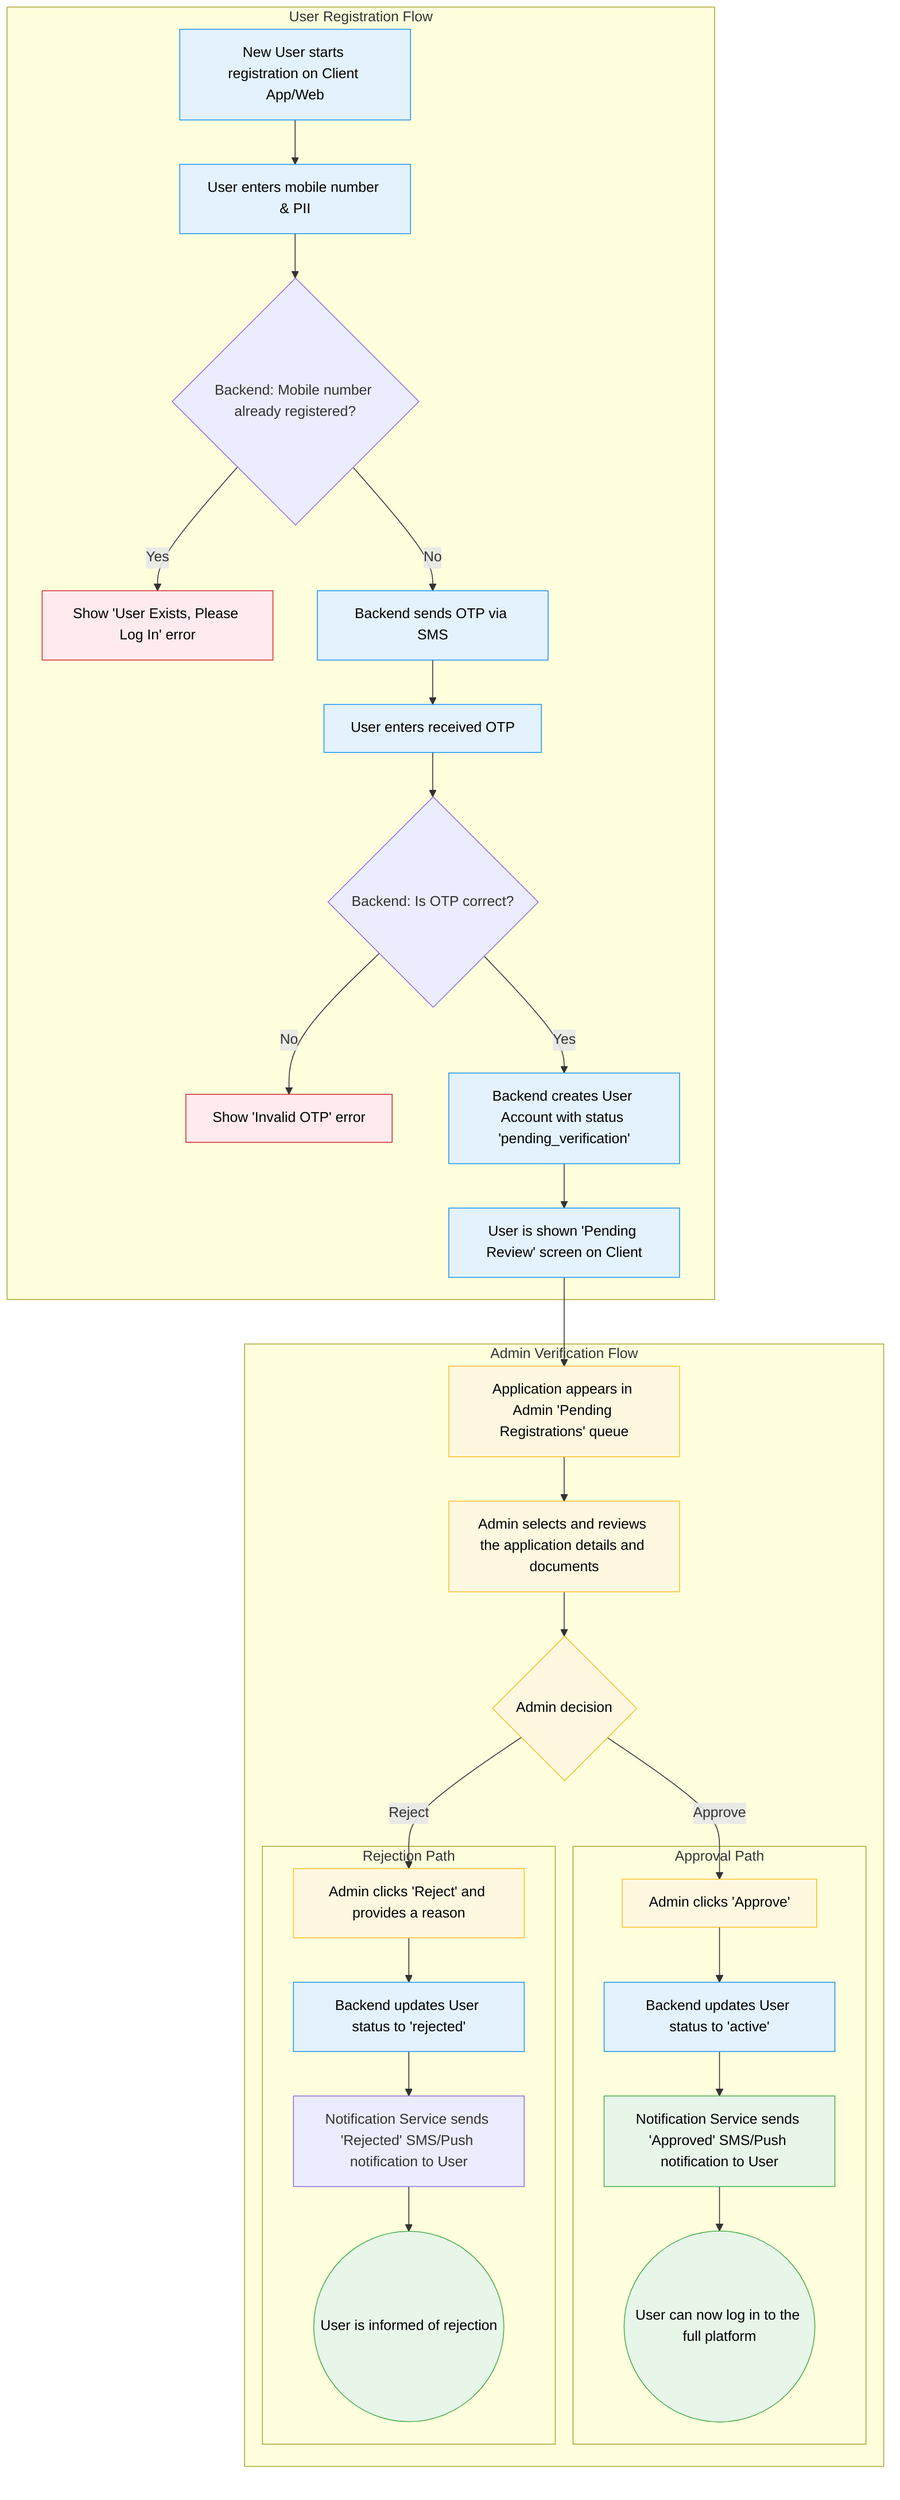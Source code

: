 flowchart TD
    subgraph User Registration Flow
        A[New User starts registration on Client App/Web]
        A --> B[User enters mobile number & PII]
        B --> C{Backend: Mobile number already registered?}
        C -->|Yes| D["Show 'User Exists, Please Log In' error"]
        C -->|No| E[Backend sends OTP via SMS]
        E --> F[User enters received OTP]
        F --> G{Backend: Is OTP correct?}
        G -->|No| H["Show 'Invalid OTP' error"]
        G -->|Yes| I[Backend creates User Account with status 'pending_verification']
        I --> J[User is shown 'Pending Review' screen on Client]
    end

    subgraph Admin Verification Flow
        K[Application appears in Admin 'Pending Registrations' queue]
        K --> L[Admin selects and reviews the application details and documents]
        L --> M{Admin decision}
        M -- Approve --> N[Admin clicks 'Approve']
        M -- Reject --> O[Admin clicks 'Reject' and provides a reason]
        
        subgraph Approval Path
            N --> P[Backend updates User status to 'active']
            P --> Q[Notification Service sends 'Approved' SMS/Push notification to User]
            Q --> R((User can now log in to the full platform))
        end
        
        subgraph Rejection Path
            O --> S[Backend updates User status to 'rejected']
            S --> T[Notification Service sends 'Rejected' SMS/Push notification to User]
            T --> U((User is informed of rejection))
        end
    end

    J --> K

    %% Styling
    classDef process fill:#e3f2fd,stroke:#2196f3,color:#000
    classDef success fill:#e8f5e9,stroke:#4caf50,color:#000
    classDef failure fill:#ffebee,stroke:#d32f2f,color:#000
    classDef admin fill:#fff8e1,stroke:#fbc02d,color:#000

    class A,B,E,F,I,J,P,S process
    class Q,R,U success
    class D,H failure
    class K,L,M,N,O admin